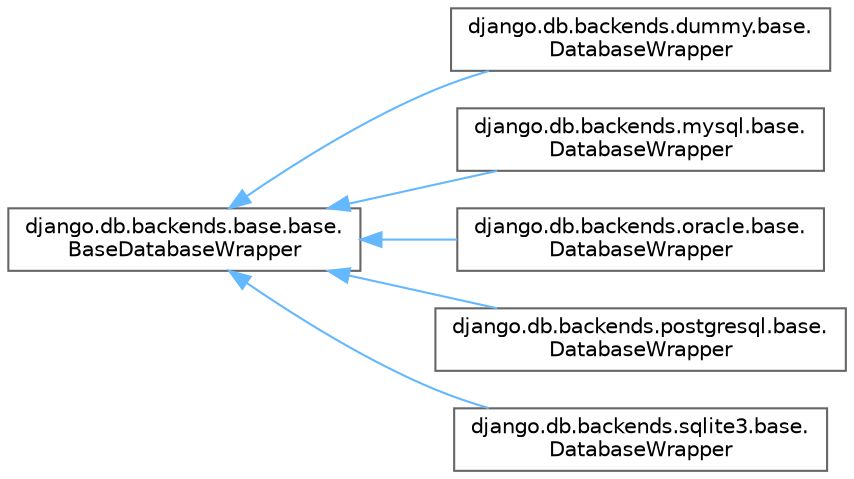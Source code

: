 digraph "Graphical Class Hierarchy"
{
 // LATEX_PDF_SIZE
  bgcolor="transparent";
  edge [fontname=Helvetica,fontsize=10,labelfontname=Helvetica,labelfontsize=10];
  node [fontname=Helvetica,fontsize=10,shape=box,height=0.2,width=0.4];
  rankdir="LR";
  Node0 [id="Node000000",label="django.db.backends.base.base.\lBaseDatabaseWrapper",height=0.2,width=0.4,color="grey40", fillcolor="white", style="filled",URL="$classdjango_1_1db_1_1backends_1_1base_1_1base_1_1_base_database_wrapper.html",tooltip=" "];
  Node0 -> Node1 [id="edge1388_Node000000_Node000001",dir="back",color="steelblue1",style="solid",tooltip=" "];
  Node1 [id="Node000001",label="django.db.backends.dummy.base.\lDatabaseWrapper",height=0.2,width=0.4,color="grey40", fillcolor="white", style="filled",URL="$classdjango_1_1db_1_1backends_1_1dummy_1_1base_1_1_database_wrapper.html",tooltip=" "];
  Node0 -> Node2 [id="edge1389_Node000000_Node000002",dir="back",color="steelblue1",style="solid",tooltip=" "];
  Node2 [id="Node000002",label="django.db.backends.mysql.base.\lDatabaseWrapper",height=0.2,width=0.4,color="grey40", fillcolor="white", style="filled",URL="$classdjango_1_1db_1_1backends_1_1mysql_1_1base_1_1_database_wrapper.html",tooltip=" "];
  Node0 -> Node3 [id="edge1390_Node000000_Node000003",dir="back",color="steelblue1",style="solid",tooltip=" "];
  Node3 [id="Node000003",label="django.db.backends.oracle.base.\lDatabaseWrapper",height=0.2,width=0.4,color="grey40", fillcolor="white", style="filled",URL="$classdjango_1_1db_1_1backends_1_1oracle_1_1base_1_1_database_wrapper.html",tooltip=" "];
  Node0 -> Node4 [id="edge1391_Node000000_Node000004",dir="back",color="steelblue1",style="solid",tooltip=" "];
  Node4 [id="Node000004",label="django.db.backends.postgresql.base.\lDatabaseWrapper",height=0.2,width=0.4,color="grey40", fillcolor="white", style="filled",URL="$classdjango_1_1db_1_1backends_1_1postgresql_1_1base_1_1_database_wrapper.html",tooltip=" "];
  Node0 -> Node5 [id="edge1392_Node000000_Node000005",dir="back",color="steelblue1",style="solid",tooltip=" "];
  Node5 [id="Node000005",label="django.db.backends.sqlite3.base.\lDatabaseWrapper",height=0.2,width=0.4,color="grey40", fillcolor="white", style="filled",URL="$classdjango_1_1db_1_1backends_1_1sqlite3_1_1base_1_1_database_wrapper.html",tooltip=" "];
}
